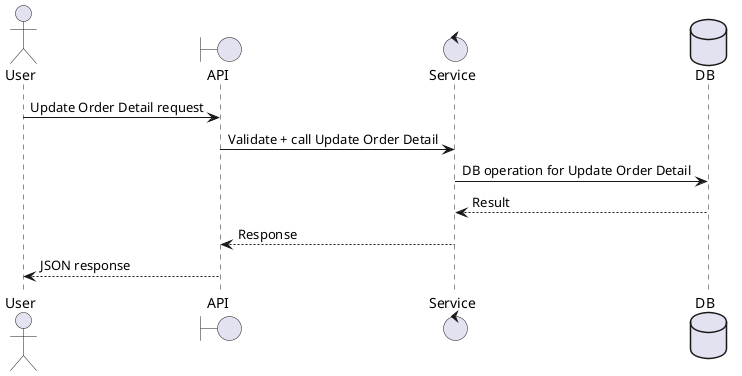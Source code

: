 @startuml
actor User as A
boundary API as B
control Service as S
database DB as D

A -> B: Update Order Detail request
B -> S: Validate + call Update Order Detail
S -> D: DB operation for Update Order Detail
D --> S: Result
S --> B: Response
B --> A: JSON response
@enduml
